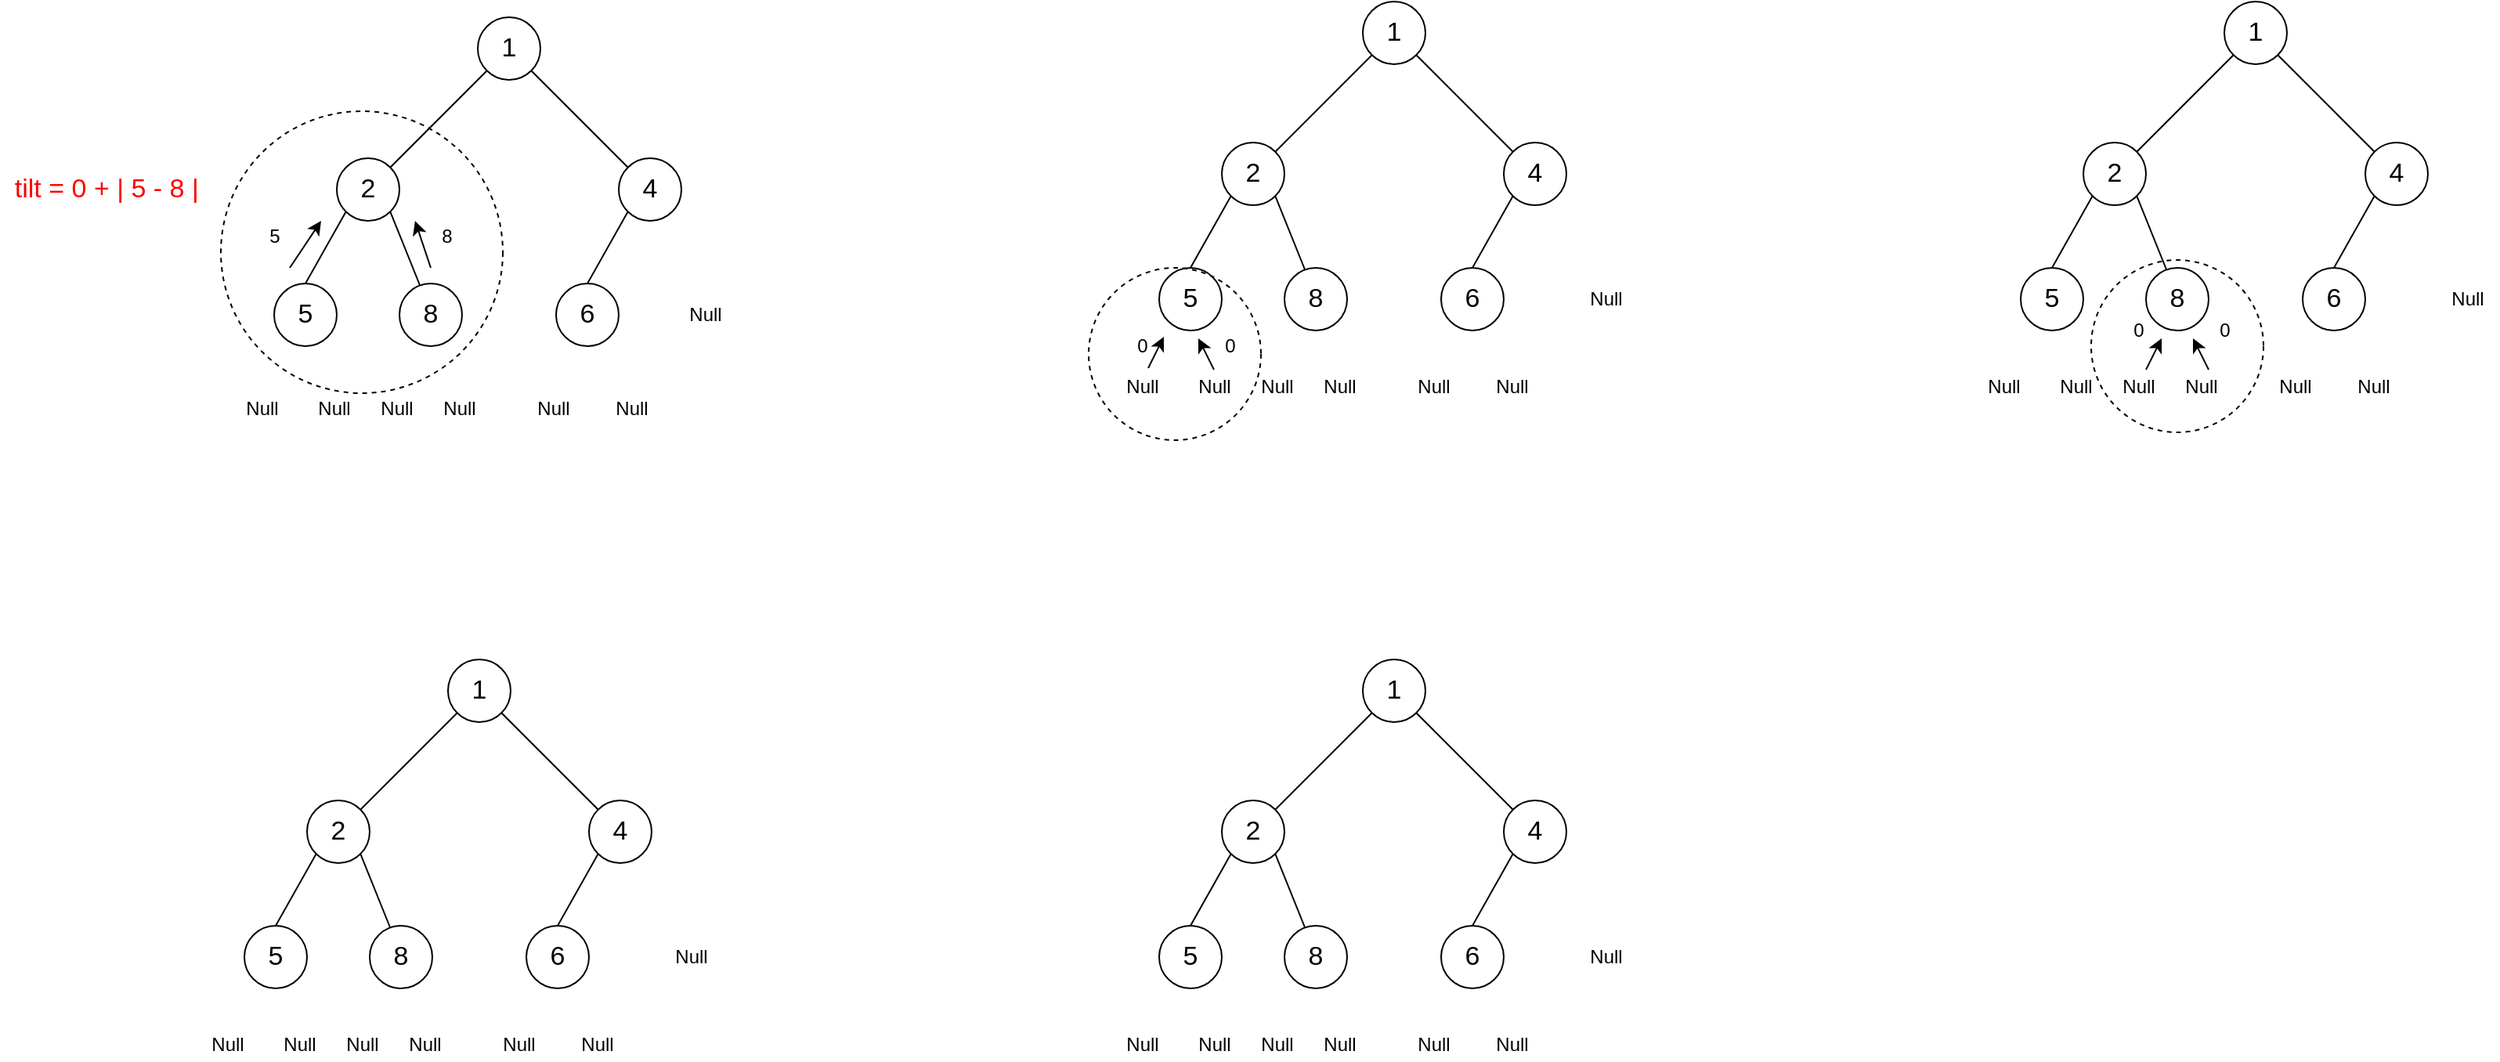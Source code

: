 <mxfile version="13.1.3" type="device"><diagram id="OPS9Z42rVl57BKdqoqnO" name="Page-1"><mxGraphModel dx="1426" dy="722" grid="1" gridSize="10" guides="1" tooltips="1" connect="1" arrows="1" fold="1" page="1" pageScale="1" pageWidth="2339" pageHeight="3300" math="0" shadow="0"><root><mxCell id="0"/><mxCell id="1" parent="0"/><mxCell id="ra0KzlON4hOipUA8-ZYK-7" style="rounded=0;orthogonalLoop=1;jettySize=auto;html=1;exitX=0;exitY=1;exitDx=0;exitDy=0;entryX=1;entryY=0;entryDx=0;entryDy=0;endArrow=none;endFill=0;" edge="1" parent="1" source="ra0KzlON4hOipUA8-ZYK-1" target="ra0KzlON4hOipUA8-ZYK-2"><mxGeometry relative="1" as="geometry"/></mxCell><mxCell id="ra0KzlON4hOipUA8-ZYK-1" value="&lt;font style=&quot;font-size: 17px&quot;&gt;1&lt;/font&gt;" style="ellipse;whiteSpace=wrap;html=1;" vertex="1" parent="1"><mxGeometry x="560" y="130" width="40" height="40" as="geometry"/></mxCell><mxCell id="ra0KzlON4hOipUA8-ZYK-2" value="&lt;font style=&quot;font-size: 17px&quot;&gt;2&lt;/font&gt;" style="ellipse;whiteSpace=wrap;html=1;" vertex="1" parent="1"><mxGeometry x="470" y="220" width="40" height="40" as="geometry"/></mxCell><mxCell id="ra0KzlON4hOipUA8-ZYK-3" value="&lt;font style=&quot;font-size: 17px&quot;&gt;4&lt;/font&gt;" style="ellipse;whiteSpace=wrap;html=1;" vertex="1" parent="1"><mxGeometry x="650" y="220" width="40" height="40" as="geometry"/></mxCell><mxCell id="ra0KzlON4hOipUA8-ZYK-4" value="&lt;span style=&quot;font-size: 17px&quot;&gt;5&lt;/span&gt;" style="ellipse;whiteSpace=wrap;html=1;" vertex="1" parent="1"><mxGeometry x="430" y="300" width="40" height="40" as="geometry"/></mxCell><mxCell id="ra0KzlON4hOipUA8-ZYK-5" value="&lt;span style=&quot;font-size: 17px&quot;&gt;8&lt;/span&gt;" style="ellipse;whiteSpace=wrap;html=1;" vertex="1" parent="1"><mxGeometry x="510" y="300" width="40" height="40" as="geometry"/></mxCell><mxCell id="ra0KzlON4hOipUA8-ZYK-6" value="&lt;span style=&quot;font-size: 17px&quot;&gt;6&lt;/span&gt;" style="ellipse;whiteSpace=wrap;html=1;" vertex="1" parent="1"><mxGeometry x="610" y="300" width="40" height="40" as="geometry"/></mxCell><mxCell id="ra0KzlON4hOipUA8-ZYK-8" style="rounded=0;orthogonalLoop=1;jettySize=auto;html=1;exitX=1;exitY=1;exitDx=0;exitDy=0;entryX=0;entryY=0;entryDx=0;entryDy=0;endArrow=none;endFill=0;" edge="1" parent="1" source="ra0KzlON4hOipUA8-ZYK-1" target="ra0KzlON4hOipUA8-ZYK-3"><mxGeometry relative="1" as="geometry"><mxPoint x="575.858" y="174.142" as="sourcePoint"/><mxPoint x="514.142" y="235.858" as="targetPoint"/></mxGeometry></mxCell><mxCell id="ra0KzlON4hOipUA8-ZYK-9" style="rounded=0;orthogonalLoop=1;jettySize=auto;html=1;exitX=0.5;exitY=0;exitDx=0;exitDy=0;entryX=0;entryY=1;entryDx=0;entryDy=0;endArrow=none;endFill=0;" edge="1" parent="1" source="ra0KzlON4hOipUA8-ZYK-4" target="ra0KzlON4hOipUA8-ZYK-2"><mxGeometry relative="1" as="geometry"><mxPoint x="575.858" y="174.142" as="sourcePoint"/><mxPoint x="514.142" y="235.858" as="targetPoint"/></mxGeometry></mxCell><mxCell id="ra0KzlON4hOipUA8-ZYK-10" style="rounded=0;orthogonalLoop=1;jettySize=auto;html=1;exitX=0.325;exitY=0.025;exitDx=0;exitDy=0;entryX=1;entryY=1;entryDx=0;entryDy=0;endArrow=none;endFill=0;exitPerimeter=0;" edge="1" parent="1" source="ra0KzlON4hOipUA8-ZYK-5" target="ra0KzlON4hOipUA8-ZYK-2"><mxGeometry relative="1" as="geometry"><mxPoint x="460" y="310" as="sourcePoint"/><mxPoint x="485.858" y="264.142" as="targetPoint"/></mxGeometry></mxCell><mxCell id="ra0KzlON4hOipUA8-ZYK-11" style="rounded=0;orthogonalLoop=1;jettySize=auto;html=1;exitX=0.5;exitY=0;exitDx=0;exitDy=0;entryX=0;entryY=1;entryDx=0;entryDy=0;endArrow=none;endFill=0;" edge="1" parent="1" source="ra0KzlON4hOipUA8-ZYK-6" target="ra0KzlON4hOipUA8-ZYK-3"><mxGeometry relative="1" as="geometry"><mxPoint x="533" y="311" as="sourcePoint"/><mxPoint x="514.142" y="264.142" as="targetPoint"/></mxGeometry></mxCell><mxCell id="ra0KzlON4hOipUA8-ZYK-13" value="" style="ellipse;whiteSpace=wrap;html=1;aspect=fixed;dashed=1;fillColor=none;" vertex="1" parent="1"><mxGeometry x="396" y="190" width="180" height="180" as="geometry"/></mxCell><mxCell id="ra0KzlON4hOipUA8-ZYK-14" value="" style="endArrow=classic;html=1;" edge="1" parent="1"><mxGeometry width="50" height="50" relative="1" as="geometry"><mxPoint x="440" y="290" as="sourcePoint"/><mxPoint x="460" y="260" as="targetPoint"/></mxGeometry></mxCell><mxCell id="ra0KzlON4hOipUA8-ZYK-15" value="5" style="text;html=1;align=center;verticalAlign=middle;resizable=0;points=[];autosize=1;" vertex="1" parent="1"><mxGeometry x="420" y="260" width="20" height="20" as="geometry"/></mxCell><mxCell id="ra0KzlON4hOipUA8-ZYK-16" value="" style="endArrow=classic;html=1;" edge="1" parent="1"><mxGeometry width="50" height="50" relative="1" as="geometry"><mxPoint x="530" y="290" as="sourcePoint"/><mxPoint x="520" y="260" as="targetPoint"/></mxGeometry></mxCell><mxCell id="ra0KzlON4hOipUA8-ZYK-17" value="8" style="text;html=1;align=center;verticalAlign=middle;resizable=0;points=[];autosize=1;" vertex="1" parent="1"><mxGeometry x="530" y="260" width="20" height="20" as="geometry"/></mxCell><mxCell id="ra0KzlON4hOipUA8-ZYK-18" value="&lt;font color=&quot;#ff0000&quot; style=&quot;font-size: 17px&quot;&gt;tilt = 0 + | 5 - 8 |&amp;nbsp;&lt;/font&gt;" style="text;html=1;align=center;verticalAlign=middle;resizable=0;points=[];autosize=1;" vertex="1" parent="1"><mxGeometry x="255" y="230" width="140" height="20" as="geometry"/></mxCell><mxCell id="ra0KzlON4hOipUA8-ZYK-40" style="rounded=0;orthogonalLoop=1;jettySize=auto;html=1;exitX=0;exitY=1;exitDx=0;exitDy=0;entryX=1;entryY=0;entryDx=0;entryDy=0;endArrow=none;endFill=0;" edge="1" parent="1" source="ra0KzlON4hOipUA8-ZYK-41" target="ra0KzlON4hOipUA8-ZYK-42"><mxGeometry relative="1" as="geometry"/></mxCell><mxCell id="ra0KzlON4hOipUA8-ZYK-41" value="&lt;font style=&quot;font-size: 17px&quot;&gt;1&lt;/font&gt;" style="ellipse;whiteSpace=wrap;html=1;" vertex="1" parent="1"><mxGeometry x="1125" y="120" width="40" height="40" as="geometry"/></mxCell><mxCell id="ra0KzlON4hOipUA8-ZYK-42" value="&lt;font style=&quot;font-size: 17px&quot;&gt;2&lt;/font&gt;" style="ellipse;whiteSpace=wrap;html=1;" vertex="1" parent="1"><mxGeometry x="1035" y="210" width="40" height="40" as="geometry"/></mxCell><mxCell id="ra0KzlON4hOipUA8-ZYK-43" value="&lt;font style=&quot;font-size: 17px&quot;&gt;4&lt;/font&gt;" style="ellipse;whiteSpace=wrap;html=1;" vertex="1" parent="1"><mxGeometry x="1215" y="210" width="40" height="40" as="geometry"/></mxCell><mxCell id="ra0KzlON4hOipUA8-ZYK-44" value="&lt;span style=&quot;font-size: 17px&quot;&gt;5&lt;/span&gt;" style="ellipse;whiteSpace=wrap;html=1;" vertex="1" parent="1"><mxGeometry x="995" y="290" width="40" height="40" as="geometry"/></mxCell><mxCell id="ra0KzlON4hOipUA8-ZYK-45" value="&lt;span style=&quot;font-size: 17px&quot;&gt;8&lt;/span&gt;" style="ellipse;whiteSpace=wrap;html=1;" vertex="1" parent="1"><mxGeometry x="1075" y="290" width="40" height="40" as="geometry"/></mxCell><mxCell id="ra0KzlON4hOipUA8-ZYK-46" value="&lt;span style=&quot;font-size: 17px&quot;&gt;6&lt;/span&gt;" style="ellipse;whiteSpace=wrap;html=1;" vertex="1" parent="1"><mxGeometry x="1175" y="290" width="40" height="40" as="geometry"/></mxCell><mxCell id="ra0KzlON4hOipUA8-ZYK-47" style="rounded=0;orthogonalLoop=1;jettySize=auto;html=1;exitX=1;exitY=1;exitDx=0;exitDy=0;entryX=0;entryY=0;entryDx=0;entryDy=0;endArrow=none;endFill=0;" edge="1" parent="1" source="ra0KzlON4hOipUA8-ZYK-41" target="ra0KzlON4hOipUA8-ZYK-43"><mxGeometry relative="1" as="geometry"><mxPoint x="1140.858" y="164.142" as="sourcePoint"/><mxPoint x="1079.142" y="225.858" as="targetPoint"/></mxGeometry></mxCell><mxCell id="ra0KzlON4hOipUA8-ZYK-48" style="rounded=0;orthogonalLoop=1;jettySize=auto;html=1;exitX=0.5;exitY=0;exitDx=0;exitDy=0;entryX=0;entryY=1;entryDx=0;entryDy=0;endArrow=none;endFill=0;" edge="1" parent="1" source="ra0KzlON4hOipUA8-ZYK-44" target="ra0KzlON4hOipUA8-ZYK-42"><mxGeometry relative="1" as="geometry"><mxPoint x="1140.858" y="164.142" as="sourcePoint"/><mxPoint x="1079.142" y="225.858" as="targetPoint"/></mxGeometry></mxCell><mxCell id="ra0KzlON4hOipUA8-ZYK-49" style="rounded=0;orthogonalLoop=1;jettySize=auto;html=1;exitX=0.325;exitY=0.025;exitDx=0;exitDy=0;entryX=1;entryY=1;entryDx=0;entryDy=0;endArrow=none;endFill=0;exitPerimeter=0;" edge="1" parent="1" source="ra0KzlON4hOipUA8-ZYK-45" target="ra0KzlON4hOipUA8-ZYK-42"><mxGeometry relative="1" as="geometry"><mxPoint x="1025" y="300" as="sourcePoint"/><mxPoint x="1050.858" y="254.142" as="targetPoint"/></mxGeometry></mxCell><mxCell id="ra0KzlON4hOipUA8-ZYK-50" style="rounded=0;orthogonalLoop=1;jettySize=auto;html=1;exitX=0.5;exitY=0;exitDx=0;exitDy=0;entryX=0;entryY=1;entryDx=0;entryDy=0;endArrow=none;endFill=0;" edge="1" parent="1" source="ra0KzlON4hOipUA8-ZYK-46" target="ra0KzlON4hOipUA8-ZYK-43"><mxGeometry relative="1" as="geometry"><mxPoint x="1098" y="301" as="sourcePoint"/><mxPoint x="1079.142" y="254.142" as="targetPoint"/></mxGeometry></mxCell><mxCell id="ra0KzlON4hOipUA8-ZYK-57" value="Null" style="text;html=1;align=center;verticalAlign=middle;resizable=0;points=[];autosize=1;" vertex="1" parent="1"><mxGeometry x="964" y="356" width="40" height="20" as="geometry"/></mxCell><mxCell id="ra0KzlON4hOipUA8-ZYK-58" value="Null" style="text;html=1;align=center;verticalAlign=middle;resizable=0;points=[];autosize=1;" vertex="1" parent="1"><mxGeometry x="1010" y="356" width="40" height="20" as="geometry"/></mxCell><mxCell id="ra0KzlON4hOipUA8-ZYK-59" value="Null" style="text;html=1;align=center;verticalAlign=middle;resizable=0;points=[];autosize=1;" vertex="1" parent="1"><mxGeometry x="1050" y="356" width="40" height="20" as="geometry"/></mxCell><mxCell id="ra0KzlON4hOipUA8-ZYK-60" value="Null" style="text;html=1;align=center;verticalAlign=middle;resizable=0;points=[];autosize=1;" vertex="1" parent="1"><mxGeometry x="1090" y="356" width="40" height="20" as="geometry"/></mxCell><mxCell id="ra0KzlON4hOipUA8-ZYK-61" value="Null" style="text;html=1;align=center;verticalAlign=middle;resizable=0;points=[];autosize=1;" vertex="1" parent="1"><mxGeometry x="1150" y="356" width="40" height="20" as="geometry"/></mxCell><mxCell id="ra0KzlON4hOipUA8-ZYK-62" value="Null" style="text;html=1;align=center;verticalAlign=middle;resizable=0;points=[];autosize=1;" vertex="1" parent="1"><mxGeometry x="1200" y="356" width="40" height="20" as="geometry"/></mxCell><mxCell id="ra0KzlON4hOipUA8-ZYK-63" value="Null" style="text;html=1;align=center;verticalAlign=middle;resizable=0;points=[];autosize=1;" vertex="1" parent="1"><mxGeometry x="1260" y="300" width="40" height="20" as="geometry"/></mxCell><mxCell id="ra0KzlON4hOipUA8-ZYK-64" value="Null" style="text;html=1;align=center;verticalAlign=middle;resizable=0;points=[];autosize=1;" vertex="1" parent="1"><mxGeometry x="402" y="370" width="40" height="20" as="geometry"/></mxCell><mxCell id="ra0KzlON4hOipUA8-ZYK-65" value="Null" style="text;html=1;align=center;verticalAlign=middle;resizable=0;points=[];autosize=1;" vertex="1" parent="1"><mxGeometry x="448" y="370" width="40" height="20" as="geometry"/></mxCell><mxCell id="ra0KzlON4hOipUA8-ZYK-66" value="Null" style="text;html=1;align=center;verticalAlign=middle;resizable=0;points=[];autosize=1;" vertex="1" parent="1"><mxGeometry x="488" y="370" width="40" height="20" as="geometry"/></mxCell><mxCell id="ra0KzlON4hOipUA8-ZYK-67" value="Null" style="text;html=1;align=center;verticalAlign=middle;resizable=0;points=[];autosize=1;" vertex="1" parent="1"><mxGeometry x="528" y="370" width="40" height="20" as="geometry"/></mxCell><mxCell id="ra0KzlON4hOipUA8-ZYK-68" value="Null" style="text;html=1;align=center;verticalAlign=middle;resizable=0;points=[];autosize=1;" vertex="1" parent="1"><mxGeometry x="588" y="370" width="40" height="20" as="geometry"/></mxCell><mxCell id="ra0KzlON4hOipUA8-ZYK-69" value="Null" style="text;html=1;align=center;verticalAlign=middle;resizable=0;points=[];autosize=1;" vertex="1" parent="1"><mxGeometry x="638" y="370" width="40" height="20" as="geometry"/></mxCell><mxCell id="ra0KzlON4hOipUA8-ZYK-70" value="Null" style="text;html=1;align=center;verticalAlign=middle;resizable=0;points=[];autosize=1;" vertex="1" parent="1"><mxGeometry x="685" y="310" width="40" height="20" as="geometry"/></mxCell><mxCell id="ra0KzlON4hOipUA8-ZYK-71" style="rounded=0;orthogonalLoop=1;jettySize=auto;html=1;exitX=0;exitY=1;exitDx=0;exitDy=0;entryX=1;entryY=0;entryDx=0;entryDy=0;endArrow=none;endFill=0;" edge="1" parent="1" source="ra0KzlON4hOipUA8-ZYK-72" target="ra0KzlON4hOipUA8-ZYK-73"><mxGeometry relative="1" as="geometry"/></mxCell><mxCell id="ra0KzlON4hOipUA8-ZYK-72" value="&lt;font style=&quot;font-size: 17px&quot;&gt;1&lt;/font&gt;" style="ellipse;whiteSpace=wrap;html=1;" vertex="1" parent="1"><mxGeometry x="541" y="540" width="40" height="40" as="geometry"/></mxCell><mxCell id="ra0KzlON4hOipUA8-ZYK-73" value="&lt;font style=&quot;font-size: 17px&quot;&gt;2&lt;/font&gt;" style="ellipse;whiteSpace=wrap;html=1;" vertex="1" parent="1"><mxGeometry x="451" y="630" width="40" height="40" as="geometry"/></mxCell><mxCell id="ra0KzlON4hOipUA8-ZYK-74" value="&lt;font style=&quot;font-size: 17px&quot;&gt;4&lt;/font&gt;" style="ellipse;whiteSpace=wrap;html=1;" vertex="1" parent="1"><mxGeometry x="631" y="630" width="40" height="40" as="geometry"/></mxCell><mxCell id="ra0KzlON4hOipUA8-ZYK-75" value="&lt;span style=&quot;font-size: 17px&quot;&gt;5&lt;/span&gt;" style="ellipse;whiteSpace=wrap;html=1;" vertex="1" parent="1"><mxGeometry x="411" y="710" width="40" height="40" as="geometry"/></mxCell><mxCell id="ra0KzlON4hOipUA8-ZYK-76" value="&lt;span style=&quot;font-size: 17px&quot;&gt;8&lt;/span&gt;" style="ellipse;whiteSpace=wrap;html=1;" vertex="1" parent="1"><mxGeometry x="491" y="710" width="40" height="40" as="geometry"/></mxCell><mxCell id="ra0KzlON4hOipUA8-ZYK-77" value="&lt;span style=&quot;font-size: 17px&quot;&gt;6&lt;/span&gt;" style="ellipse;whiteSpace=wrap;html=1;" vertex="1" parent="1"><mxGeometry x="591" y="710" width="40" height="40" as="geometry"/></mxCell><mxCell id="ra0KzlON4hOipUA8-ZYK-78" style="rounded=0;orthogonalLoop=1;jettySize=auto;html=1;exitX=1;exitY=1;exitDx=0;exitDy=0;entryX=0;entryY=0;entryDx=0;entryDy=0;endArrow=none;endFill=0;" edge="1" parent="1" source="ra0KzlON4hOipUA8-ZYK-72" target="ra0KzlON4hOipUA8-ZYK-74"><mxGeometry relative="1" as="geometry"><mxPoint x="556.858" y="584.142" as="sourcePoint"/><mxPoint x="495.142" y="645.858" as="targetPoint"/></mxGeometry></mxCell><mxCell id="ra0KzlON4hOipUA8-ZYK-79" style="rounded=0;orthogonalLoop=1;jettySize=auto;html=1;exitX=0.5;exitY=0;exitDx=0;exitDy=0;entryX=0;entryY=1;entryDx=0;entryDy=0;endArrow=none;endFill=0;" edge="1" parent="1" source="ra0KzlON4hOipUA8-ZYK-75" target="ra0KzlON4hOipUA8-ZYK-73"><mxGeometry relative="1" as="geometry"><mxPoint x="556.858" y="584.142" as="sourcePoint"/><mxPoint x="495.142" y="645.858" as="targetPoint"/></mxGeometry></mxCell><mxCell id="ra0KzlON4hOipUA8-ZYK-80" style="rounded=0;orthogonalLoop=1;jettySize=auto;html=1;exitX=0.325;exitY=0.025;exitDx=0;exitDy=0;entryX=1;entryY=1;entryDx=0;entryDy=0;endArrow=none;endFill=0;exitPerimeter=0;" edge="1" parent="1" source="ra0KzlON4hOipUA8-ZYK-76" target="ra0KzlON4hOipUA8-ZYK-73"><mxGeometry relative="1" as="geometry"><mxPoint x="441" y="720" as="sourcePoint"/><mxPoint x="466.858" y="674.142" as="targetPoint"/></mxGeometry></mxCell><mxCell id="ra0KzlON4hOipUA8-ZYK-81" style="rounded=0;orthogonalLoop=1;jettySize=auto;html=1;exitX=0.5;exitY=0;exitDx=0;exitDy=0;entryX=0;entryY=1;entryDx=0;entryDy=0;endArrow=none;endFill=0;" edge="1" parent="1" source="ra0KzlON4hOipUA8-ZYK-77" target="ra0KzlON4hOipUA8-ZYK-74"><mxGeometry relative="1" as="geometry"><mxPoint x="514" y="721" as="sourcePoint"/><mxPoint x="495.142" y="674.142" as="targetPoint"/></mxGeometry></mxCell><mxCell id="ra0KzlON4hOipUA8-ZYK-82" value="Null" style="text;html=1;align=center;verticalAlign=middle;resizable=0;points=[];autosize=1;" vertex="1" parent="1"><mxGeometry x="380" y="776" width="40" height="20" as="geometry"/></mxCell><mxCell id="ra0KzlON4hOipUA8-ZYK-83" value="Null" style="text;html=1;align=center;verticalAlign=middle;resizable=0;points=[];autosize=1;" vertex="1" parent="1"><mxGeometry x="426" y="776" width="40" height="20" as="geometry"/></mxCell><mxCell id="ra0KzlON4hOipUA8-ZYK-84" value="Null" style="text;html=1;align=center;verticalAlign=middle;resizable=0;points=[];autosize=1;" vertex="1" parent="1"><mxGeometry x="466" y="776" width="40" height="20" as="geometry"/></mxCell><mxCell id="ra0KzlON4hOipUA8-ZYK-85" value="Null" style="text;html=1;align=center;verticalAlign=middle;resizable=0;points=[];autosize=1;" vertex="1" parent="1"><mxGeometry x="506" y="776" width="40" height="20" as="geometry"/></mxCell><mxCell id="ra0KzlON4hOipUA8-ZYK-86" value="Null" style="text;html=1;align=center;verticalAlign=middle;resizable=0;points=[];autosize=1;" vertex="1" parent="1"><mxGeometry x="566" y="776" width="40" height="20" as="geometry"/></mxCell><mxCell id="ra0KzlON4hOipUA8-ZYK-87" value="Null" style="text;html=1;align=center;verticalAlign=middle;resizable=0;points=[];autosize=1;" vertex="1" parent="1"><mxGeometry x="616" y="776" width="40" height="20" as="geometry"/></mxCell><mxCell id="ra0KzlON4hOipUA8-ZYK-88" value="Null" style="text;html=1;align=center;verticalAlign=middle;resizable=0;points=[];autosize=1;" vertex="1" parent="1"><mxGeometry x="676" y="720" width="40" height="20" as="geometry"/></mxCell><mxCell id="ra0KzlON4hOipUA8-ZYK-89" style="rounded=0;orthogonalLoop=1;jettySize=auto;html=1;exitX=0;exitY=1;exitDx=0;exitDy=0;entryX=1;entryY=0;entryDx=0;entryDy=0;endArrow=none;endFill=0;" edge="1" parent="1" source="ra0KzlON4hOipUA8-ZYK-90" target="ra0KzlON4hOipUA8-ZYK-91"><mxGeometry relative="1" as="geometry"/></mxCell><mxCell id="ra0KzlON4hOipUA8-ZYK-90" value="&lt;font style=&quot;font-size: 17px&quot;&gt;1&lt;/font&gt;" style="ellipse;whiteSpace=wrap;html=1;" vertex="1" parent="1"><mxGeometry x="1125" y="540" width="40" height="40" as="geometry"/></mxCell><mxCell id="ra0KzlON4hOipUA8-ZYK-91" value="&lt;font style=&quot;font-size: 17px&quot;&gt;2&lt;/font&gt;" style="ellipse;whiteSpace=wrap;html=1;" vertex="1" parent="1"><mxGeometry x="1035" y="630" width="40" height="40" as="geometry"/></mxCell><mxCell id="ra0KzlON4hOipUA8-ZYK-92" value="&lt;font style=&quot;font-size: 17px&quot;&gt;4&lt;/font&gt;" style="ellipse;whiteSpace=wrap;html=1;" vertex="1" parent="1"><mxGeometry x="1215" y="630" width="40" height="40" as="geometry"/></mxCell><mxCell id="ra0KzlON4hOipUA8-ZYK-93" value="&lt;span style=&quot;font-size: 17px&quot;&gt;5&lt;/span&gt;" style="ellipse;whiteSpace=wrap;html=1;" vertex="1" parent="1"><mxGeometry x="995" y="710" width="40" height="40" as="geometry"/></mxCell><mxCell id="ra0KzlON4hOipUA8-ZYK-94" value="&lt;span style=&quot;font-size: 17px&quot;&gt;8&lt;/span&gt;" style="ellipse;whiteSpace=wrap;html=1;" vertex="1" parent="1"><mxGeometry x="1075" y="710" width="40" height="40" as="geometry"/></mxCell><mxCell id="ra0KzlON4hOipUA8-ZYK-95" value="&lt;span style=&quot;font-size: 17px&quot;&gt;6&lt;/span&gt;" style="ellipse;whiteSpace=wrap;html=1;" vertex="1" parent="1"><mxGeometry x="1175" y="710" width="40" height="40" as="geometry"/></mxCell><mxCell id="ra0KzlON4hOipUA8-ZYK-96" style="rounded=0;orthogonalLoop=1;jettySize=auto;html=1;exitX=1;exitY=1;exitDx=0;exitDy=0;entryX=0;entryY=0;entryDx=0;entryDy=0;endArrow=none;endFill=0;" edge="1" parent="1" source="ra0KzlON4hOipUA8-ZYK-90" target="ra0KzlON4hOipUA8-ZYK-92"><mxGeometry relative="1" as="geometry"><mxPoint x="1140.858" y="584.142" as="sourcePoint"/><mxPoint x="1079.142" y="645.858" as="targetPoint"/></mxGeometry></mxCell><mxCell id="ra0KzlON4hOipUA8-ZYK-97" style="rounded=0;orthogonalLoop=1;jettySize=auto;html=1;exitX=0.5;exitY=0;exitDx=0;exitDy=0;entryX=0;entryY=1;entryDx=0;entryDy=0;endArrow=none;endFill=0;" edge="1" parent="1" source="ra0KzlON4hOipUA8-ZYK-93" target="ra0KzlON4hOipUA8-ZYK-91"><mxGeometry relative="1" as="geometry"><mxPoint x="1140.858" y="584.142" as="sourcePoint"/><mxPoint x="1079.142" y="645.858" as="targetPoint"/></mxGeometry></mxCell><mxCell id="ra0KzlON4hOipUA8-ZYK-98" style="rounded=0;orthogonalLoop=1;jettySize=auto;html=1;exitX=0.325;exitY=0.025;exitDx=0;exitDy=0;entryX=1;entryY=1;entryDx=0;entryDy=0;endArrow=none;endFill=0;exitPerimeter=0;" edge="1" parent="1" source="ra0KzlON4hOipUA8-ZYK-94" target="ra0KzlON4hOipUA8-ZYK-91"><mxGeometry relative="1" as="geometry"><mxPoint x="1025" y="720" as="sourcePoint"/><mxPoint x="1050.858" y="674.142" as="targetPoint"/></mxGeometry></mxCell><mxCell id="ra0KzlON4hOipUA8-ZYK-99" style="rounded=0;orthogonalLoop=1;jettySize=auto;html=1;exitX=0.5;exitY=0;exitDx=0;exitDy=0;entryX=0;entryY=1;entryDx=0;entryDy=0;endArrow=none;endFill=0;" edge="1" parent="1" source="ra0KzlON4hOipUA8-ZYK-95" target="ra0KzlON4hOipUA8-ZYK-92"><mxGeometry relative="1" as="geometry"><mxPoint x="1098" y="721" as="sourcePoint"/><mxPoint x="1079.142" y="674.142" as="targetPoint"/></mxGeometry></mxCell><mxCell id="ra0KzlON4hOipUA8-ZYK-100" value="Null" style="text;html=1;align=center;verticalAlign=middle;resizable=0;points=[];autosize=1;" vertex="1" parent="1"><mxGeometry x="964" y="776" width="40" height="20" as="geometry"/></mxCell><mxCell id="ra0KzlON4hOipUA8-ZYK-101" value="Null" style="text;html=1;align=center;verticalAlign=middle;resizable=0;points=[];autosize=1;" vertex="1" parent="1"><mxGeometry x="1010" y="776" width="40" height="20" as="geometry"/></mxCell><mxCell id="ra0KzlON4hOipUA8-ZYK-102" value="Null" style="text;html=1;align=center;verticalAlign=middle;resizable=0;points=[];autosize=1;" vertex="1" parent="1"><mxGeometry x="1050" y="776" width="40" height="20" as="geometry"/></mxCell><mxCell id="ra0KzlON4hOipUA8-ZYK-103" value="Null" style="text;html=1;align=center;verticalAlign=middle;resizable=0;points=[];autosize=1;" vertex="1" parent="1"><mxGeometry x="1090" y="776" width="40" height="20" as="geometry"/></mxCell><mxCell id="ra0KzlON4hOipUA8-ZYK-104" value="Null" style="text;html=1;align=center;verticalAlign=middle;resizable=0;points=[];autosize=1;" vertex="1" parent="1"><mxGeometry x="1150" y="776" width="40" height="20" as="geometry"/></mxCell><mxCell id="ra0KzlON4hOipUA8-ZYK-105" value="Null" style="text;html=1;align=center;verticalAlign=middle;resizable=0;points=[];autosize=1;" vertex="1" parent="1"><mxGeometry x="1200" y="776" width="40" height="20" as="geometry"/></mxCell><mxCell id="ra0KzlON4hOipUA8-ZYK-106" value="Null" style="text;html=1;align=center;verticalAlign=middle;resizable=0;points=[];autosize=1;" vertex="1" parent="1"><mxGeometry x="1260" y="720" width="40" height="20" as="geometry"/></mxCell><mxCell id="ra0KzlON4hOipUA8-ZYK-107" value="" style="ellipse;whiteSpace=wrap;html=1;aspect=fixed;dashed=1;fillColor=none;" vertex="1" parent="1"><mxGeometry x="950" y="290" width="110" height="110" as="geometry"/></mxCell><mxCell id="ra0KzlON4hOipUA8-ZYK-110" value="" style="endArrow=classic;html=1;" edge="1" parent="1"><mxGeometry width="50" height="50" relative="1" as="geometry"><mxPoint x="988" y="354" as="sourcePoint"/><mxPoint x="998" y="334" as="targetPoint"/></mxGeometry></mxCell><mxCell id="ra0KzlON4hOipUA8-ZYK-111" value="0" style="text;html=1;align=center;verticalAlign=middle;resizable=0;points=[];autosize=1;" vertex="1" parent="1"><mxGeometry x="974" y="330" width="20" height="20" as="geometry"/></mxCell><mxCell id="ra0KzlON4hOipUA8-ZYK-112" value="" style="endArrow=classic;html=1;" edge="1" parent="1"><mxGeometry width="50" height="50" relative="1" as="geometry"><mxPoint x="1030" y="355" as="sourcePoint"/><mxPoint x="1020" y="335" as="targetPoint"/></mxGeometry></mxCell><mxCell id="ra0KzlON4hOipUA8-ZYK-113" value="0" style="text;html=1;align=center;verticalAlign=middle;resizable=0;points=[];autosize=1;" vertex="1" parent="1"><mxGeometry x="1030" y="330" width="20" height="20" as="geometry"/></mxCell><mxCell id="ra0KzlON4hOipUA8-ZYK-114" style="rounded=0;orthogonalLoop=1;jettySize=auto;html=1;exitX=0;exitY=1;exitDx=0;exitDy=0;entryX=1;entryY=0;entryDx=0;entryDy=0;endArrow=none;endFill=0;" edge="1" parent="1" source="ra0KzlON4hOipUA8-ZYK-115" target="ra0KzlON4hOipUA8-ZYK-116"><mxGeometry relative="1" as="geometry"/></mxCell><mxCell id="ra0KzlON4hOipUA8-ZYK-115" value="&lt;font style=&quot;font-size: 17px&quot;&gt;1&lt;/font&gt;" style="ellipse;whiteSpace=wrap;html=1;" vertex="1" parent="1"><mxGeometry x="1675" y="120" width="40" height="40" as="geometry"/></mxCell><mxCell id="ra0KzlON4hOipUA8-ZYK-116" value="&lt;font style=&quot;font-size: 17px&quot;&gt;2&lt;/font&gt;" style="ellipse;whiteSpace=wrap;html=1;" vertex="1" parent="1"><mxGeometry x="1585" y="210" width="40" height="40" as="geometry"/></mxCell><mxCell id="ra0KzlON4hOipUA8-ZYK-117" value="&lt;font style=&quot;font-size: 17px&quot;&gt;4&lt;/font&gt;" style="ellipse;whiteSpace=wrap;html=1;" vertex="1" parent="1"><mxGeometry x="1765" y="210" width="40" height="40" as="geometry"/></mxCell><mxCell id="ra0KzlON4hOipUA8-ZYK-118" value="&lt;span style=&quot;font-size: 17px&quot;&gt;5&lt;/span&gt;" style="ellipse;whiteSpace=wrap;html=1;" vertex="1" parent="1"><mxGeometry x="1545" y="290" width="40" height="40" as="geometry"/></mxCell><mxCell id="ra0KzlON4hOipUA8-ZYK-119" value="&lt;span style=&quot;font-size: 17px&quot;&gt;8&lt;/span&gt;" style="ellipse;whiteSpace=wrap;html=1;" vertex="1" parent="1"><mxGeometry x="1625" y="290" width="40" height="40" as="geometry"/></mxCell><mxCell id="ra0KzlON4hOipUA8-ZYK-120" value="&lt;span style=&quot;font-size: 17px&quot;&gt;6&lt;/span&gt;" style="ellipse;whiteSpace=wrap;html=1;" vertex="1" parent="1"><mxGeometry x="1725" y="290" width="40" height="40" as="geometry"/></mxCell><mxCell id="ra0KzlON4hOipUA8-ZYK-121" style="rounded=0;orthogonalLoop=1;jettySize=auto;html=1;exitX=1;exitY=1;exitDx=0;exitDy=0;entryX=0;entryY=0;entryDx=0;entryDy=0;endArrow=none;endFill=0;" edge="1" parent="1" source="ra0KzlON4hOipUA8-ZYK-115" target="ra0KzlON4hOipUA8-ZYK-117"><mxGeometry relative="1" as="geometry"><mxPoint x="1690.858" y="164.142" as="sourcePoint"/><mxPoint x="1629.142" y="225.858" as="targetPoint"/></mxGeometry></mxCell><mxCell id="ra0KzlON4hOipUA8-ZYK-122" style="rounded=0;orthogonalLoop=1;jettySize=auto;html=1;exitX=0.5;exitY=0;exitDx=0;exitDy=0;entryX=0;entryY=1;entryDx=0;entryDy=0;endArrow=none;endFill=0;" edge="1" parent="1" source="ra0KzlON4hOipUA8-ZYK-118" target="ra0KzlON4hOipUA8-ZYK-116"><mxGeometry relative="1" as="geometry"><mxPoint x="1690.858" y="164.142" as="sourcePoint"/><mxPoint x="1629.142" y="225.858" as="targetPoint"/></mxGeometry></mxCell><mxCell id="ra0KzlON4hOipUA8-ZYK-123" style="rounded=0;orthogonalLoop=1;jettySize=auto;html=1;exitX=0.325;exitY=0.025;exitDx=0;exitDy=0;entryX=1;entryY=1;entryDx=0;entryDy=0;endArrow=none;endFill=0;exitPerimeter=0;" edge="1" parent="1" source="ra0KzlON4hOipUA8-ZYK-119" target="ra0KzlON4hOipUA8-ZYK-116"><mxGeometry relative="1" as="geometry"><mxPoint x="1575" y="300" as="sourcePoint"/><mxPoint x="1600.858" y="254.142" as="targetPoint"/></mxGeometry></mxCell><mxCell id="ra0KzlON4hOipUA8-ZYK-124" style="rounded=0;orthogonalLoop=1;jettySize=auto;html=1;exitX=0.5;exitY=0;exitDx=0;exitDy=0;entryX=0;entryY=1;entryDx=0;entryDy=0;endArrow=none;endFill=0;" edge="1" parent="1" source="ra0KzlON4hOipUA8-ZYK-120" target="ra0KzlON4hOipUA8-ZYK-117"><mxGeometry relative="1" as="geometry"><mxPoint x="1648" y="301" as="sourcePoint"/><mxPoint x="1629.142" y="254.142" as="targetPoint"/></mxGeometry></mxCell><mxCell id="ra0KzlON4hOipUA8-ZYK-126" value="Null" style="text;html=1;align=center;verticalAlign=middle;resizable=0;points=[];autosize=1;" vertex="1" parent="1"><mxGeometry x="1514" y="356" width="40" height="20" as="geometry"/></mxCell><mxCell id="ra0KzlON4hOipUA8-ZYK-127" value="Null" style="text;html=1;align=center;verticalAlign=middle;resizable=0;points=[];autosize=1;" vertex="1" parent="1"><mxGeometry x="1560" y="356" width="40" height="20" as="geometry"/></mxCell><mxCell id="ra0KzlON4hOipUA8-ZYK-128" value="Null" style="text;html=1;align=center;verticalAlign=middle;resizable=0;points=[];autosize=1;" vertex="1" parent="1"><mxGeometry x="1600" y="356" width="40" height="20" as="geometry"/></mxCell><mxCell id="ra0KzlON4hOipUA8-ZYK-129" value="Null" style="text;html=1;align=center;verticalAlign=middle;resizable=0;points=[];autosize=1;" vertex="1" parent="1"><mxGeometry x="1640" y="356" width="40" height="20" as="geometry"/></mxCell><mxCell id="ra0KzlON4hOipUA8-ZYK-130" value="Null" style="text;html=1;align=center;verticalAlign=middle;resizable=0;points=[];autosize=1;" vertex="1" parent="1"><mxGeometry x="1700" y="356" width="40" height="20" as="geometry"/></mxCell><mxCell id="ra0KzlON4hOipUA8-ZYK-131" value="Null" style="text;html=1;align=center;verticalAlign=middle;resizable=0;points=[];autosize=1;" vertex="1" parent="1"><mxGeometry x="1750" y="356" width="40" height="20" as="geometry"/></mxCell><mxCell id="ra0KzlON4hOipUA8-ZYK-132" value="Null" style="text;html=1;align=center;verticalAlign=middle;resizable=0;points=[];autosize=1;" vertex="1" parent="1"><mxGeometry x="1810" y="300" width="40" height="20" as="geometry"/></mxCell><mxCell id="ra0KzlON4hOipUA8-ZYK-133" value="" style="ellipse;whiteSpace=wrap;html=1;aspect=fixed;dashed=1;fillColor=none;" vertex="1" parent="1"><mxGeometry x="1590" y="285" width="110" height="110" as="geometry"/></mxCell><mxCell id="ra0KzlON4hOipUA8-ZYK-134" value="" style="endArrow=classic;html=1;" edge="1" parent="1"><mxGeometry width="50" height="50" relative="1" as="geometry"><mxPoint x="1625" y="355" as="sourcePoint"/><mxPoint x="1635" y="335" as="targetPoint"/></mxGeometry></mxCell><mxCell id="ra0KzlON4hOipUA8-ZYK-135" value="0" style="text;html=1;align=center;verticalAlign=middle;resizable=0;points=[];autosize=1;" vertex="1" parent="1"><mxGeometry x="1610" y="320" width="20" height="20" as="geometry"/></mxCell><mxCell id="ra0KzlON4hOipUA8-ZYK-136" value="" style="endArrow=classic;html=1;" edge="1" parent="1"><mxGeometry width="50" height="50" relative="1" as="geometry"><mxPoint x="1665" y="355" as="sourcePoint"/><mxPoint x="1655" y="335" as="targetPoint"/></mxGeometry></mxCell><mxCell id="ra0KzlON4hOipUA8-ZYK-137" value="0" style="text;html=1;align=center;verticalAlign=middle;resizable=0;points=[];autosize=1;" vertex="1" parent="1"><mxGeometry x="1665" y="320" width="20" height="20" as="geometry"/></mxCell></root></mxGraphModel></diagram></mxfile>